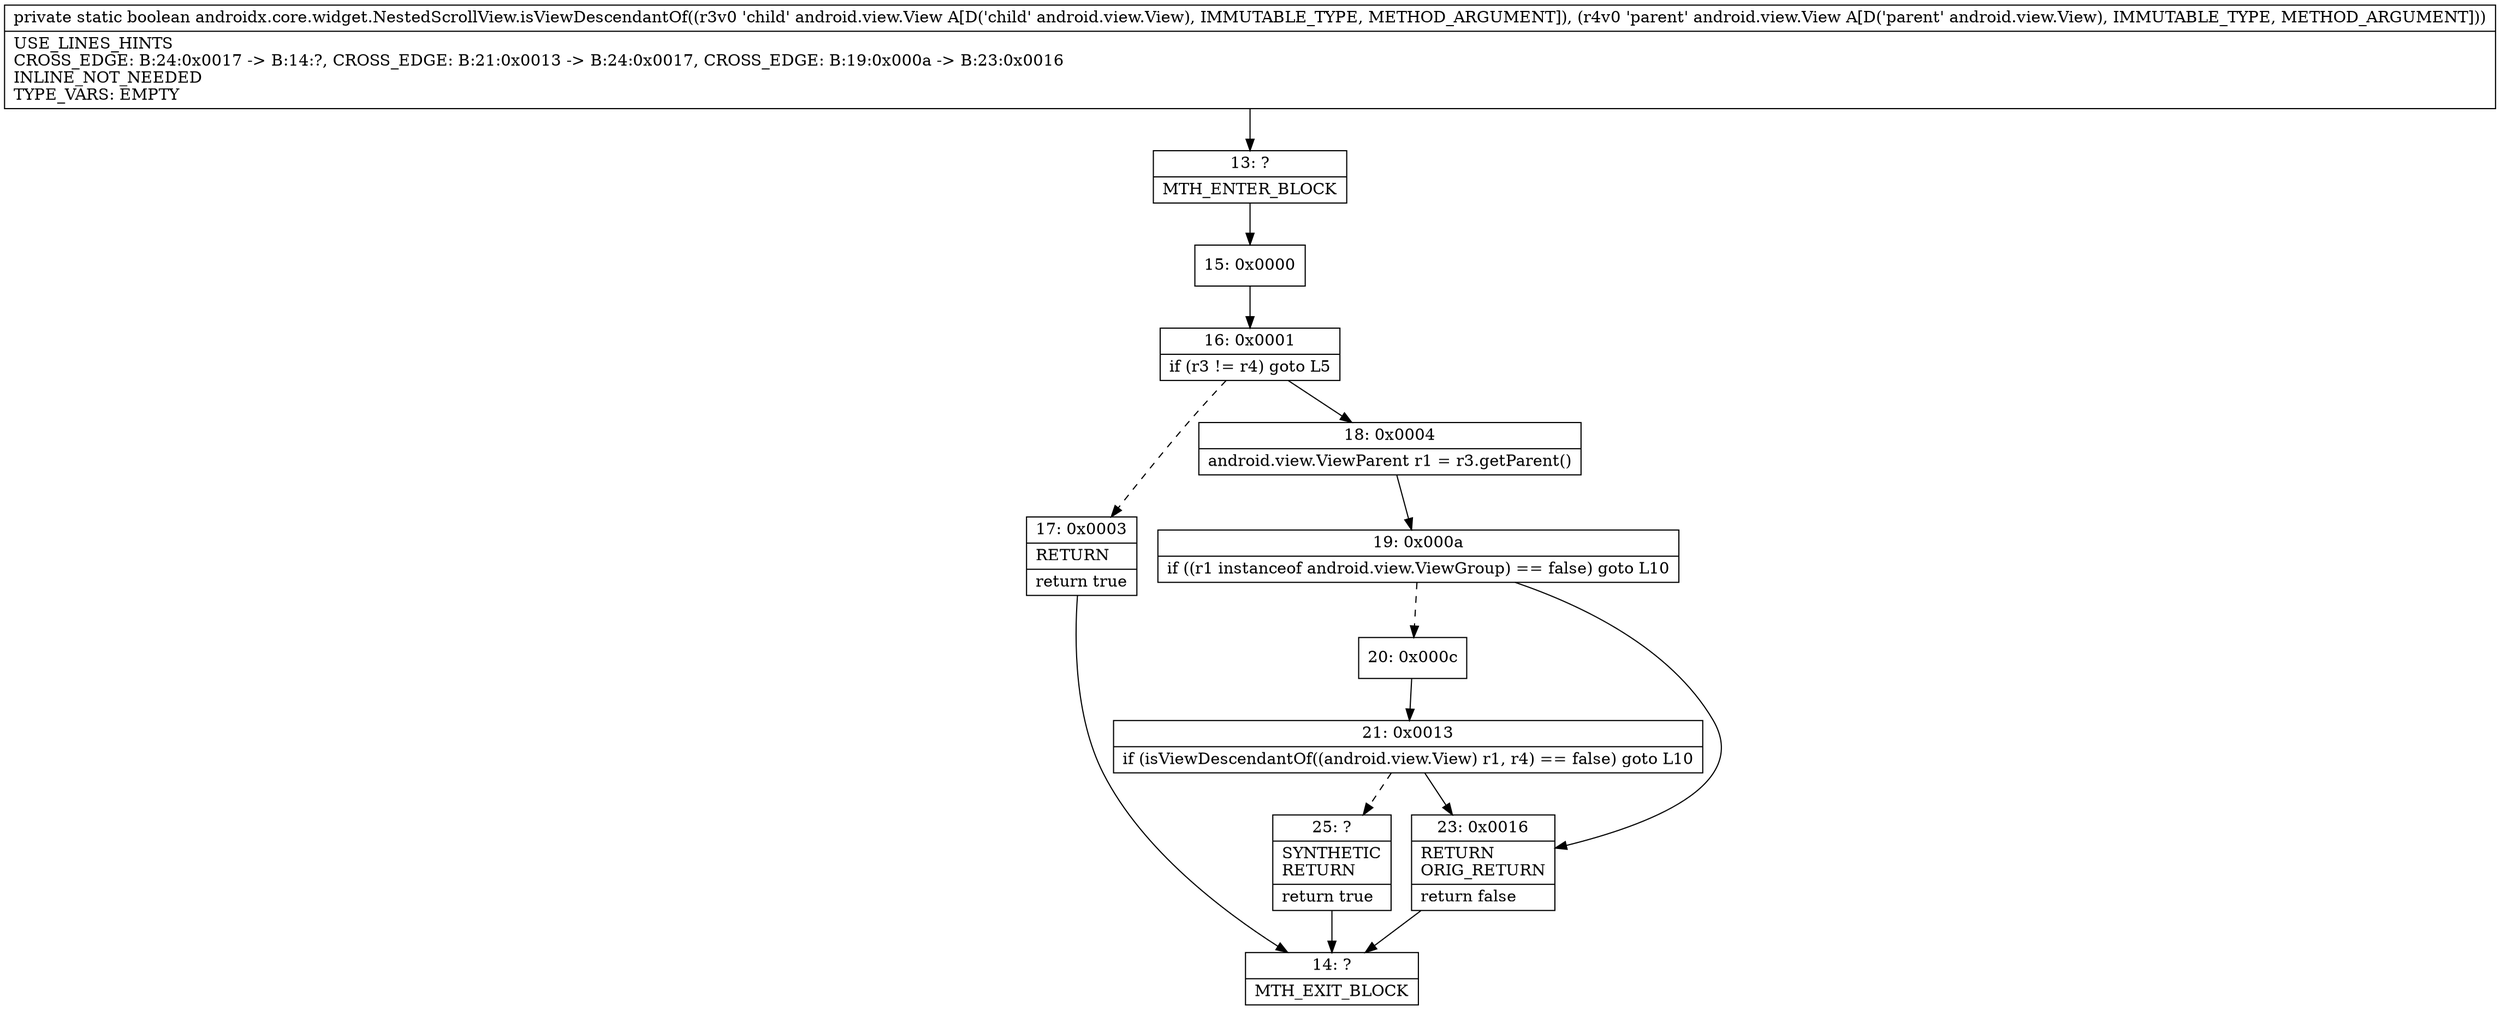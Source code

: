 digraph "CFG forandroidx.core.widget.NestedScrollView.isViewDescendantOf(Landroid\/view\/View;Landroid\/view\/View;)Z" {
Node_13 [shape=record,label="{13\:\ ?|MTH_ENTER_BLOCK\l}"];
Node_15 [shape=record,label="{15\:\ 0x0000}"];
Node_16 [shape=record,label="{16\:\ 0x0001|if (r3 != r4) goto L5\l}"];
Node_17 [shape=record,label="{17\:\ 0x0003|RETURN\l|return true\l}"];
Node_14 [shape=record,label="{14\:\ ?|MTH_EXIT_BLOCK\l}"];
Node_18 [shape=record,label="{18\:\ 0x0004|android.view.ViewParent r1 = r3.getParent()\l}"];
Node_19 [shape=record,label="{19\:\ 0x000a|if ((r1 instanceof android.view.ViewGroup) == false) goto L10\l}"];
Node_20 [shape=record,label="{20\:\ 0x000c}"];
Node_21 [shape=record,label="{21\:\ 0x0013|if (isViewDescendantOf((android.view.View) r1, r4) == false) goto L10\l}"];
Node_25 [shape=record,label="{25\:\ ?|SYNTHETIC\lRETURN\l|return true\l}"];
Node_23 [shape=record,label="{23\:\ 0x0016|RETURN\lORIG_RETURN\l|return false\l}"];
MethodNode[shape=record,label="{private static boolean androidx.core.widget.NestedScrollView.isViewDescendantOf((r3v0 'child' android.view.View A[D('child' android.view.View), IMMUTABLE_TYPE, METHOD_ARGUMENT]), (r4v0 'parent' android.view.View A[D('parent' android.view.View), IMMUTABLE_TYPE, METHOD_ARGUMENT]))  | USE_LINES_HINTS\lCROSS_EDGE: B:24:0x0017 \-\> B:14:?, CROSS_EDGE: B:21:0x0013 \-\> B:24:0x0017, CROSS_EDGE: B:19:0x000a \-\> B:23:0x0016\lINLINE_NOT_NEEDED\lTYPE_VARS: EMPTY\l}"];
MethodNode -> Node_13;Node_13 -> Node_15;
Node_15 -> Node_16;
Node_16 -> Node_17[style=dashed];
Node_16 -> Node_18;
Node_17 -> Node_14;
Node_18 -> Node_19;
Node_19 -> Node_20[style=dashed];
Node_19 -> Node_23;
Node_20 -> Node_21;
Node_21 -> Node_23;
Node_21 -> Node_25[style=dashed];
Node_25 -> Node_14;
Node_23 -> Node_14;
}


